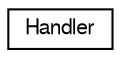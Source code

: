 digraph "Graphical Class Hierarchy"
{
  edge [fontname="FreeSans",fontsize="10",labelfontname="FreeSans",labelfontsize="10"];
  node [fontname="FreeSans",fontsize="10",shape=record];
  rankdir="LR";
  Node1 [label="Handler",height=0.2,width=0.4,color="black", fillcolor="white", style="filled",URL="$d2/d01/class_handler.html"];
}
